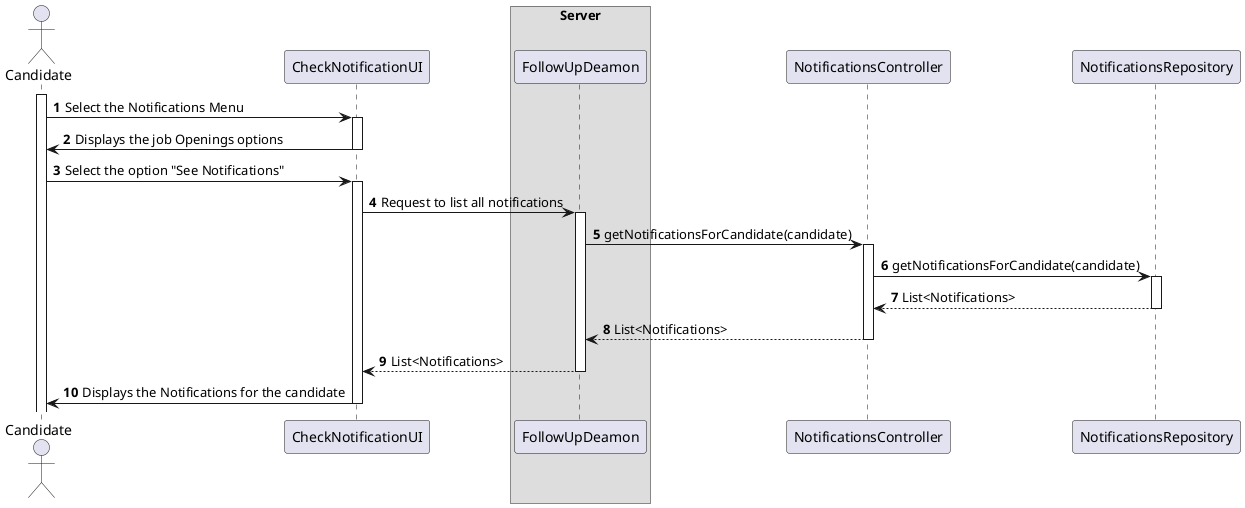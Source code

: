 @startuml
'https://plantuml.com/sequence-diagram

actor Candidate  as c
participant CheckNotificationUI as ui
box "Server"
participant "FollowUpDeamon" as server
end box

participant NotificationsController as controller
participant NotificationsRepository as repo

autonumber

activate c
c->ui: Select the Notifications Menu
activate ui
ui->c: Displays the job Openings options
deactivate ui
c->ui: Select the option "See Notifications"
activate ui
ui->server: Request to list all notifications
activate server
server->controller: getNotificationsForCandidate(candidate)
activate controller
controller->repo: getNotificationsForCandidate(candidate)
activate repo
repo-->controller: List<Notifications>
deactivate repo
controller-->server: List<Notifications>
deactivate controller
server-->ui: List<Notifications>
deactivate server
ui->c: Displays the Notifications for the candidate
deactivate
@enduml